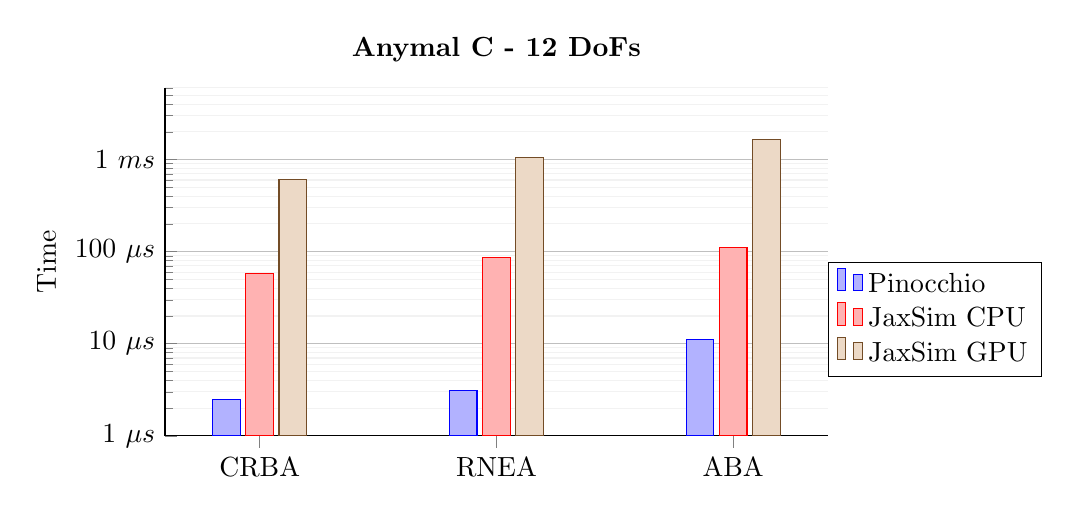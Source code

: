 \begin{tikzpicture}

\begin{semilogyaxis}[
    title=\textbf{Anymal C - 12 DoFs},
    axis lines*=left,
    yminorticks,
    ytick={1, 10, 100, 1000, 10000},
    yticklabels={1 $\mu s$,10 $\mu s$,100 $\mu s$, 1 $ms$, 10 $ms$},
    ymin=1,
    ymax=6000,
    width=10cm,
    height=6cm,
    ybar,
    ylabel={Time},
    xtick=data,
    enlarge x limits=0.2,
    symbolic x coords={CRBA,RNEA,ABA},
    ymajorgrids,
    yminorgrids,
    minor grid style={gray!10},
    legend cell align={left},
    legend style={at={(1.00,0.5)},anchor=north west},
]

\pgfplotstableread{
Algo Mean_Pinocchio Mean_Jaxsim_CPU Mean_Jaxsim_GPU
CRBA 2.49           57.8            609
RNEA 3.08           87              1050
ABA  11.2           111             1640
}\dataicub

\addplot table [x=Algo, y=Mean_Pinocchio] {\dataicub}; \addlegendentry{Pinocchio}
\addplot table [x=Algo, y=Mean_Jaxsim_CPU] {\dataicub}; \addlegendentry{JaxSim CPU}
\addplot table [x=Algo, y=Mean_Jaxsim_GPU] {\dataicub}; \addlegendentry{JaxSim GPU}

\end{semilogyaxis}

\end{tikzpicture}
